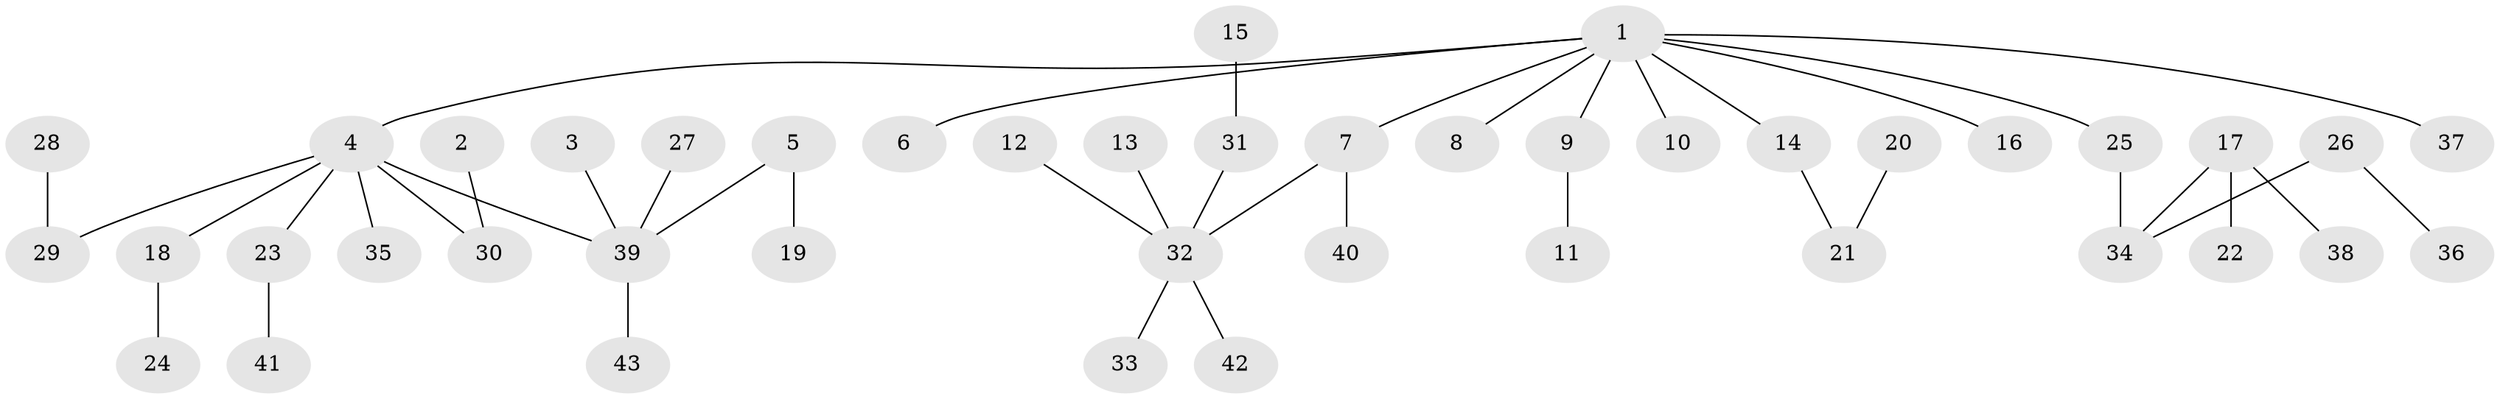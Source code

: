 // original degree distribution, {4: 0.06976744186046512, 2: 0.22093023255813954, 7: 0.011627906976744186, 3: 0.16279069767441862, 5: 0.023255813953488372, 1: 0.5, 6: 0.011627906976744186}
// Generated by graph-tools (version 1.1) at 2025/26/03/09/25 03:26:23]
// undirected, 43 vertices, 42 edges
graph export_dot {
graph [start="1"]
  node [color=gray90,style=filled];
  1;
  2;
  3;
  4;
  5;
  6;
  7;
  8;
  9;
  10;
  11;
  12;
  13;
  14;
  15;
  16;
  17;
  18;
  19;
  20;
  21;
  22;
  23;
  24;
  25;
  26;
  27;
  28;
  29;
  30;
  31;
  32;
  33;
  34;
  35;
  36;
  37;
  38;
  39;
  40;
  41;
  42;
  43;
  1 -- 4 [weight=1.0];
  1 -- 6 [weight=1.0];
  1 -- 7 [weight=1.0];
  1 -- 8 [weight=1.0];
  1 -- 9 [weight=1.0];
  1 -- 10 [weight=1.0];
  1 -- 14 [weight=1.0];
  1 -- 16 [weight=1.0];
  1 -- 25 [weight=1.0];
  1 -- 37 [weight=1.0];
  2 -- 30 [weight=1.0];
  3 -- 39 [weight=1.0];
  4 -- 18 [weight=1.0];
  4 -- 23 [weight=1.0];
  4 -- 29 [weight=1.0];
  4 -- 30 [weight=1.0];
  4 -- 35 [weight=1.0];
  4 -- 39 [weight=1.0];
  5 -- 19 [weight=1.0];
  5 -- 39 [weight=1.0];
  7 -- 32 [weight=1.0];
  7 -- 40 [weight=1.0];
  9 -- 11 [weight=1.0];
  12 -- 32 [weight=1.0];
  13 -- 32 [weight=1.0];
  14 -- 21 [weight=1.0];
  15 -- 31 [weight=1.0];
  17 -- 22 [weight=1.0];
  17 -- 34 [weight=1.0];
  17 -- 38 [weight=1.0];
  18 -- 24 [weight=1.0];
  20 -- 21 [weight=1.0];
  23 -- 41 [weight=1.0];
  25 -- 34 [weight=1.0];
  26 -- 34 [weight=1.0];
  26 -- 36 [weight=1.0];
  27 -- 39 [weight=1.0];
  28 -- 29 [weight=1.0];
  31 -- 32 [weight=1.0];
  32 -- 33 [weight=1.0];
  32 -- 42 [weight=1.0];
  39 -- 43 [weight=1.0];
}
